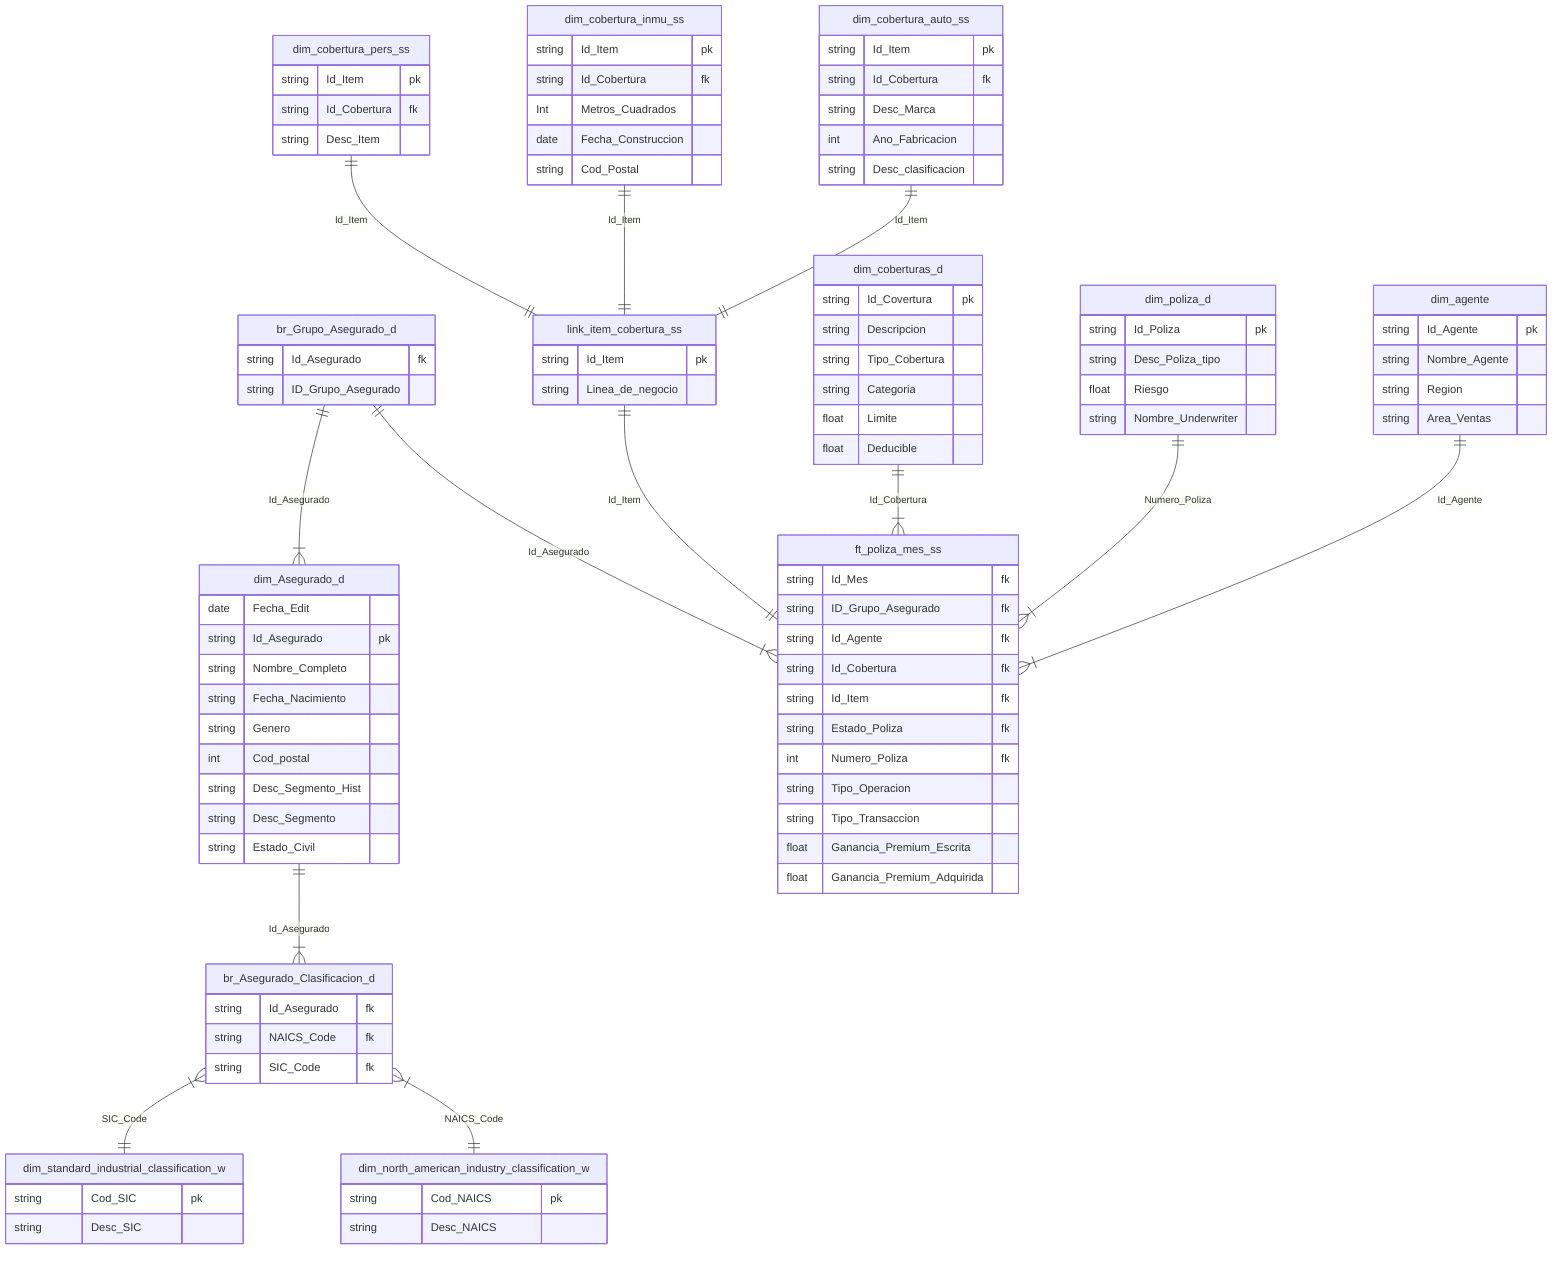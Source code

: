 erDiagram




%% MULTIVALUED DIMENSION ATTRIBUTES (with bridge)

br_Grupo_Asegurado_d {
    string Id_Asegurado fk
    string ID_Grupo_Asegurado
}



dim_Asegurado_d {
    date Fecha_Edit
    string Id_Asegurado pk
    string Nombre_Completo
    string Fecha_Nacimiento 
    string Genero
    int Cod_postal
    string Desc_Segmento_Hist
    string Desc_Segmento
    string Estado_Civil
}

%% Bridge
br_Asegurado_Clasificacion_d {
    string Id_Asegurado fk
    string NAICS_Code fk
    string SIC_Code fk
}

dim_north_american_industry_classification_w {
    string Cod_NAICS pk
    string Desc_NAICS
}

dim_standard_industrial_classification_w {
    string Cod_SIC pk
    string Desc_SIC
}





%% SUPERTYPES AND SUBTYPES

%% SUPERTYPE
link_item_cobertura_ss {
    string Id_Item pk
    string Linea_de_negocio
}

%% SUBTYPE
dim_cobertura_auto_ss {
    string Id_Item pk
    string Id_Cobertura fk
    string Desc_Marca
    int Ano_Fabricacion
    string Desc_clasificacion
}

%% SUBTYPE
dim_cobertura_inmu_ss {
    string Id_Item pk
    string Id_Cobertura fk
    Int Metros_Cuadrados
    date Fecha_Construccion
    string Cod_Postal
}

%% SUBTYPE
dim_cobertura_pers_ss {
    string Id_Item pk
    string Id_Cobertura fk
    string Desc_Item
}



%% Coverages descriptiva
dim_coberturas_d {
    string Id_Covertura pk
    string Descripcion
    string Tipo_Cobertura
    string Categoria
    float Limite
    float Deducible
}


%% no longer degerate
dim_poliza_d{
    string Id_Poliza pk
    string Desc_Poliza_tipo
    float Riesgo
    string Nombre_Underwriter
}





%% FACT MONTHLY
dim_agente ||--|{ ft_poliza_mes_ss: Id_Agente
br_Grupo_Asegurado_d ||--|{ ft_poliza_mes_ss: Id_Asegurado
br_Grupo_Asegurado_d ||--|{ dim_Asegurado_d: Id_Asegurado
dim_coberturas_d ||--|{ ft_poliza_mes_ss: Id_Cobertura
dim_poliza_d ||--|{ ft_poliza_mes_ss: Numero_Poliza
%% Supertypes and subtypes
link_item_cobertura_ss ||--|| ft_poliza_mes_ss: Id_Item
dim_cobertura_auto_ss ||--|| link_item_cobertura_ss: Id_Item
dim_cobertura_inmu_ss ||--|| link_item_cobertura_ss: Id_Item
dim_cobertura_pers_ss ||--|| link_item_cobertura_ss: Id_Item

%% multivalued dimension
dim_Asegurado_d ||--|{ br_Asegurado_Clasificacion_d: Id_Asegurado
br_Asegurado_Clasificacion_d }|--|| dim_north_american_industry_classification_w: NAICS_Code
br_Asegurado_Clasificacion_d }|--|| dim_standard_industrial_classification_w: SIC_Code


%% Conformed Fact
ft_poliza_mes_ss {
    string Id_Mes fk
    string ID_Grupo_Asegurado fk
    string Id_Agente fk
    string Id_Cobertura fk
    string Id_Item fk
    string Estado_Poliza fk
    int Numero_Poliza fk
    string Tipo_Operacion
    string Tipo_Transaccion
    float Ganancia_Premium_Escrita
    float Ganancia_Premium_Adquirida
}

dim_agente {
    string Id_Agente pk
    string Nombre_Agente
    string Region
    string Area_Ventas
}